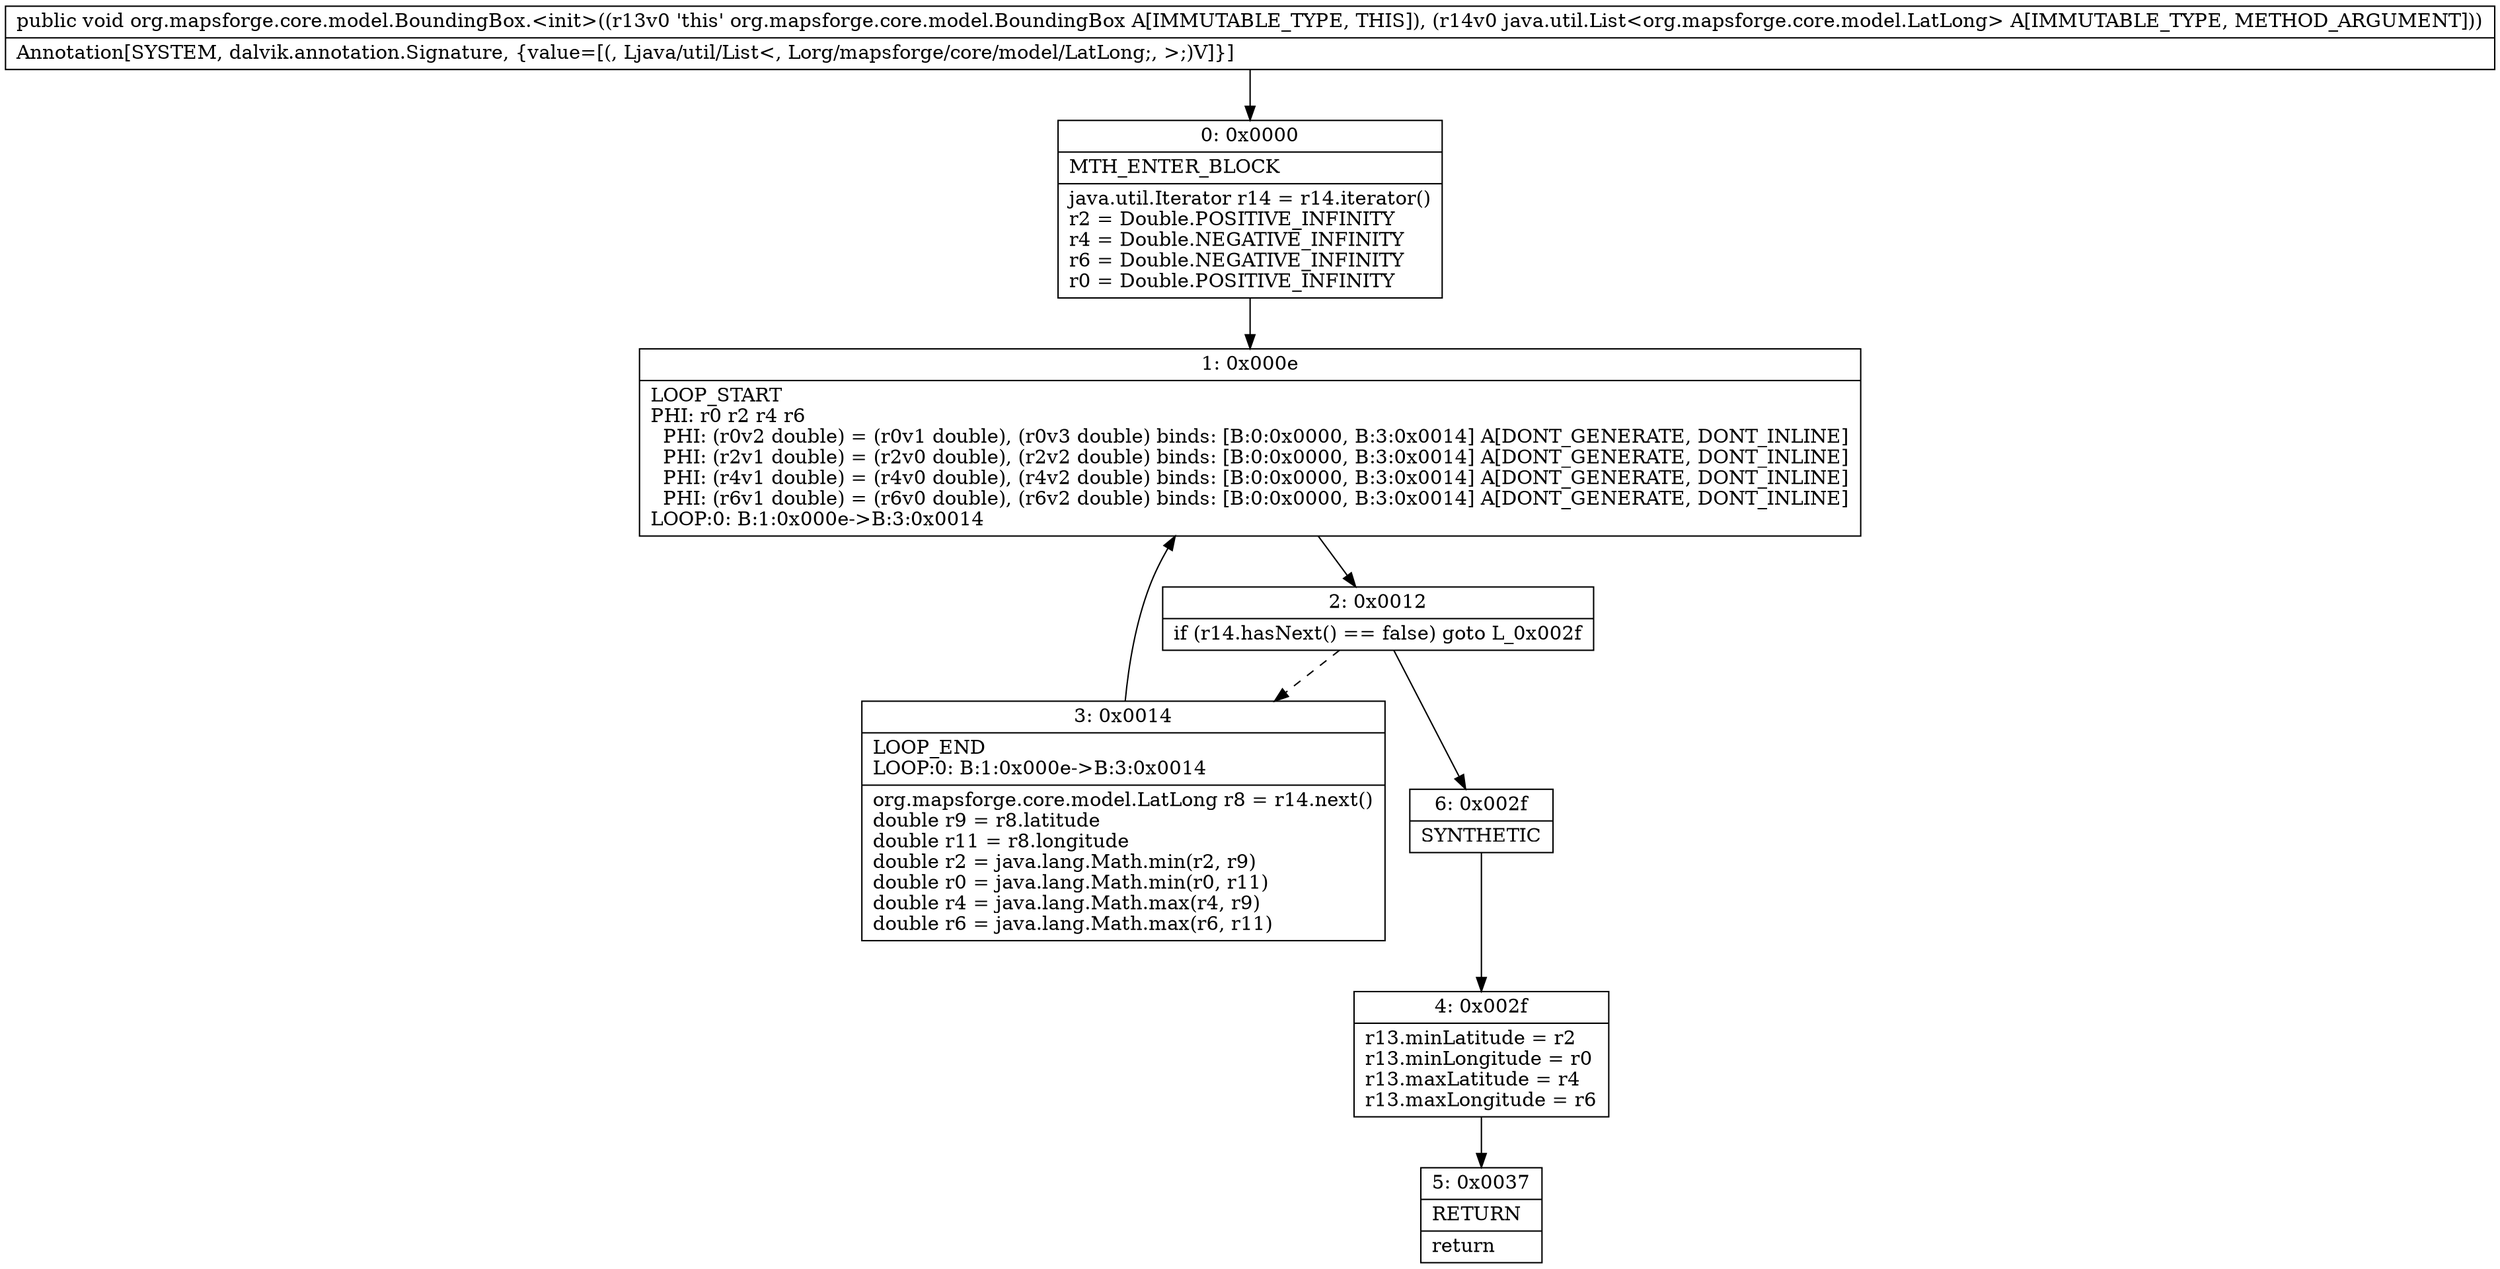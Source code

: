 digraph "CFG fororg.mapsforge.core.model.BoundingBox.\<init\>(Ljava\/util\/List;)V" {
Node_0 [shape=record,label="{0\:\ 0x0000|MTH_ENTER_BLOCK\l|java.util.Iterator r14 = r14.iterator()\lr2 = Double.POSITIVE_INFINITY\lr4 = Double.NEGATIVE_INFINITY\lr6 = Double.NEGATIVE_INFINITY\lr0 = Double.POSITIVE_INFINITY\l}"];
Node_1 [shape=record,label="{1\:\ 0x000e|LOOP_START\lPHI: r0 r2 r4 r6 \l  PHI: (r0v2 double) = (r0v1 double), (r0v3 double) binds: [B:0:0x0000, B:3:0x0014] A[DONT_GENERATE, DONT_INLINE]\l  PHI: (r2v1 double) = (r2v0 double), (r2v2 double) binds: [B:0:0x0000, B:3:0x0014] A[DONT_GENERATE, DONT_INLINE]\l  PHI: (r4v1 double) = (r4v0 double), (r4v2 double) binds: [B:0:0x0000, B:3:0x0014] A[DONT_GENERATE, DONT_INLINE]\l  PHI: (r6v1 double) = (r6v0 double), (r6v2 double) binds: [B:0:0x0000, B:3:0x0014] A[DONT_GENERATE, DONT_INLINE]\lLOOP:0: B:1:0x000e\-\>B:3:0x0014\l}"];
Node_2 [shape=record,label="{2\:\ 0x0012|if (r14.hasNext() == false) goto L_0x002f\l}"];
Node_3 [shape=record,label="{3\:\ 0x0014|LOOP_END\lLOOP:0: B:1:0x000e\-\>B:3:0x0014\l|org.mapsforge.core.model.LatLong r8 = r14.next()\ldouble r9 = r8.latitude\ldouble r11 = r8.longitude\ldouble r2 = java.lang.Math.min(r2, r9)\ldouble r0 = java.lang.Math.min(r0, r11)\ldouble r4 = java.lang.Math.max(r4, r9)\ldouble r6 = java.lang.Math.max(r6, r11)\l}"];
Node_4 [shape=record,label="{4\:\ 0x002f|r13.minLatitude = r2\lr13.minLongitude = r0\lr13.maxLatitude = r4\lr13.maxLongitude = r6\l}"];
Node_5 [shape=record,label="{5\:\ 0x0037|RETURN\l|return\l}"];
Node_6 [shape=record,label="{6\:\ 0x002f|SYNTHETIC\l}"];
MethodNode[shape=record,label="{public void org.mapsforge.core.model.BoundingBox.\<init\>((r13v0 'this' org.mapsforge.core.model.BoundingBox A[IMMUTABLE_TYPE, THIS]), (r14v0 java.util.List\<org.mapsforge.core.model.LatLong\> A[IMMUTABLE_TYPE, METHOD_ARGUMENT]))  | Annotation[SYSTEM, dalvik.annotation.Signature, \{value=[(, Ljava\/util\/List\<, Lorg\/mapsforge\/core\/model\/LatLong;, \>;)V]\}]\l}"];
MethodNode -> Node_0;
Node_0 -> Node_1;
Node_1 -> Node_2;
Node_2 -> Node_3[style=dashed];
Node_2 -> Node_6;
Node_3 -> Node_1;
Node_4 -> Node_5;
Node_6 -> Node_4;
}

